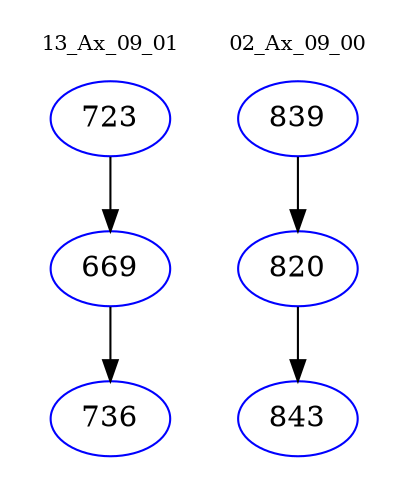 digraph{
subgraph cluster_0 {
color = white
label = "13_Ax_09_01";
fontsize=10;
T0_723 [label="723", color="blue"]
T0_723 -> T0_669 [color="black"]
T0_669 [label="669", color="blue"]
T0_669 -> T0_736 [color="black"]
T0_736 [label="736", color="blue"]
}
subgraph cluster_1 {
color = white
label = "02_Ax_09_00";
fontsize=10;
T1_839 [label="839", color="blue"]
T1_839 -> T1_820 [color="black"]
T1_820 [label="820", color="blue"]
T1_820 -> T1_843 [color="black"]
T1_843 [label="843", color="blue"]
}
}
